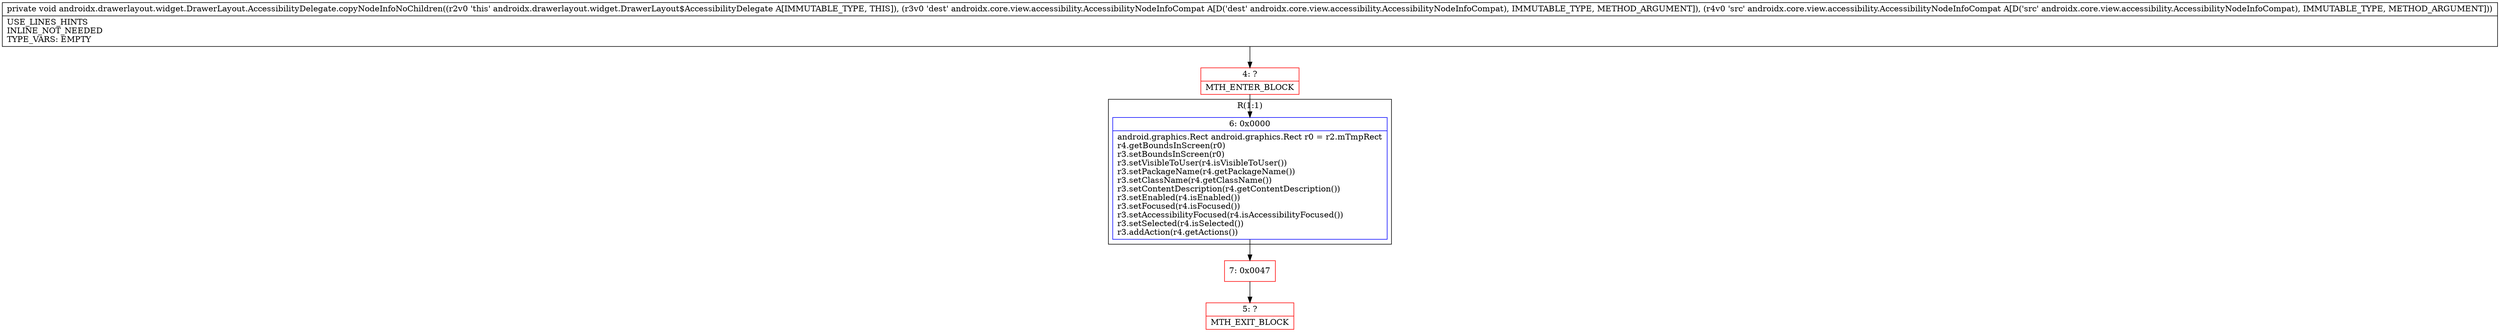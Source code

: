 digraph "CFG forandroidx.drawerlayout.widget.DrawerLayout.AccessibilityDelegate.copyNodeInfoNoChildren(Landroidx\/core\/view\/accessibility\/AccessibilityNodeInfoCompat;Landroidx\/core\/view\/accessibility\/AccessibilityNodeInfoCompat;)V" {
subgraph cluster_Region_363858363 {
label = "R(1:1)";
node [shape=record,color=blue];
Node_6 [shape=record,label="{6\:\ 0x0000|android.graphics.Rect android.graphics.Rect r0 = r2.mTmpRect\lr4.getBoundsInScreen(r0)\lr3.setBoundsInScreen(r0)\lr3.setVisibleToUser(r4.isVisibleToUser())\lr3.setPackageName(r4.getPackageName())\lr3.setClassName(r4.getClassName())\lr3.setContentDescription(r4.getContentDescription())\lr3.setEnabled(r4.isEnabled())\lr3.setFocused(r4.isFocused())\lr3.setAccessibilityFocused(r4.isAccessibilityFocused())\lr3.setSelected(r4.isSelected())\lr3.addAction(r4.getActions())\l}"];
}
Node_4 [shape=record,color=red,label="{4\:\ ?|MTH_ENTER_BLOCK\l}"];
Node_7 [shape=record,color=red,label="{7\:\ 0x0047}"];
Node_5 [shape=record,color=red,label="{5\:\ ?|MTH_EXIT_BLOCK\l}"];
MethodNode[shape=record,label="{private void androidx.drawerlayout.widget.DrawerLayout.AccessibilityDelegate.copyNodeInfoNoChildren((r2v0 'this' androidx.drawerlayout.widget.DrawerLayout$AccessibilityDelegate A[IMMUTABLE_TYPE, THIS]), (r3v0 'dest' androidx.core.view.accessibility.AccessibilityNodeInfoCompat A[D('dest' androidx.core.view.accessibility.AccessibilityNodeInfoCompat), IMMUTABLE_TYPE, METHOD_ARGUMENT]), (r4v0 'src' androidx.core.view.accessibility.AccessibilityNodeInfoCompat A[D('src' androidx.core.view.accessibility.AccessibilityNodeInfoCompat), IMMUTABLE_TYPE, METHOD_ARGUMENT]))  | USE_LINES_HINTS\lINLINE_NOT_NEEDED\lTYPE_VARS: EMPTY\l}"];
MethodNode -> Node_4;Node_6 -> Node_7;
Node_4 -> Node_6;
Node_7 -> Node_5;
}

